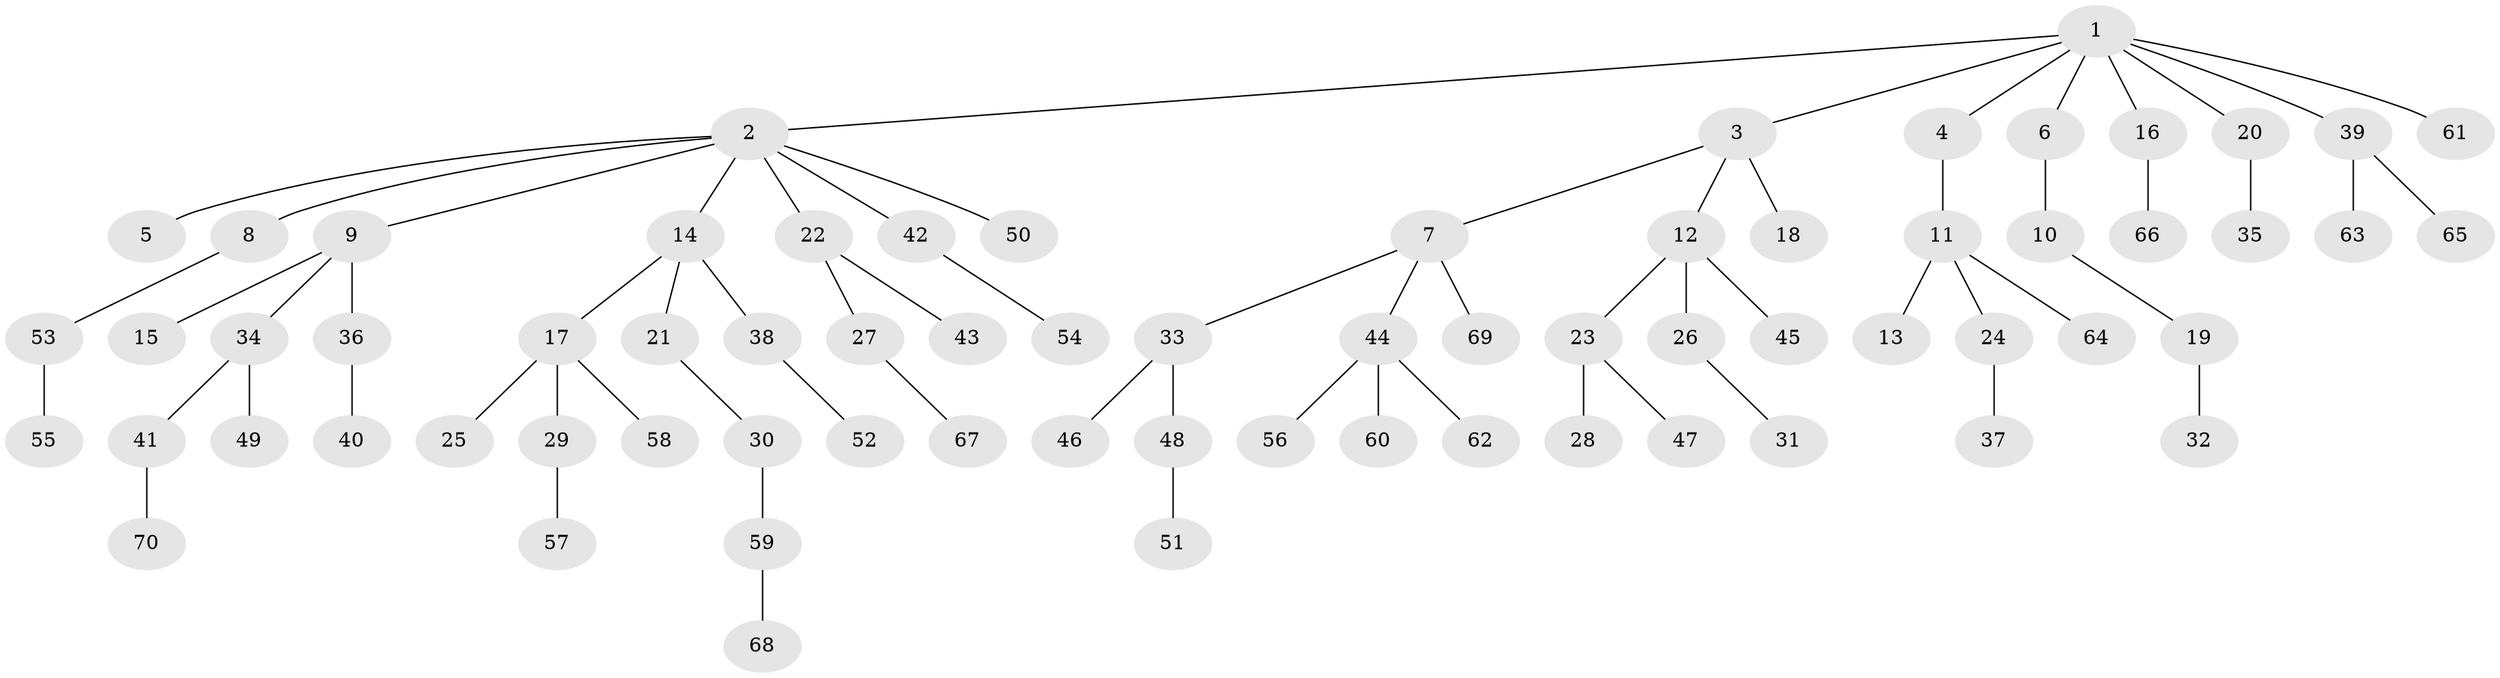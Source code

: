 // coarse degree distribution, {14: 0.02857142857142857, 6: 0.02857142857142857, 2: 0.14285714285714285, 1: 0.6857142857142857, 3: 0.05714285714285714, 4: 0.05714285714285714}
// Generated by graph-tools (version 1.1) at 2025/19/03/04/25 18:19:09]
// undirected, 70 vertices, 69 edges
graph export_dot {
graph [start="1"]
  node [color=gray90,style=filled];
  1;
  2;
  3;
  4;
  5;
  6;
  7;
  8;
  9;
  10;
  11;
  12;
  13;
  14;
  15;
  16;
  17;
  18;
  19;
  20;
  21;
  22;
  23;
  24;
  25;
  26;
  27;
  28;
  29;
  30;
  31;
  32;
  33;
  34;
  35;
  36;
  37;
  38;
  39;
  40;
  41;
  42;
  43;
  44;
  45;
  46;
  47;
  48;
  49;
  50;
  51;
  52;
  53;
  54;
  55;
  56;
  57;
  58;
  59;
  60;
  61;
  62;
  63;
  64;
  65;
  66;
  67;
  68;
  69;
  70;
  1 -- 2;
  1 -- 3;
  1 -- 4;
  1 -- 6;
  1 -- 16;
  1 -- 20;
  1 -- 39;
  1 -- 61;
  2 -- 5;
  2 -- 8;
  2 -- 9;
  2 -- 14;
  2 -- 22;
  2 -- 42;
  2 -- 50;
  3 -- 7;
  3 -- 12;
  3 -- 18;
  4 -- 11;
  6 -- 10;
  7 -- 33;
  7 -- 44;
  7 -- 69;
  8 -- 53;
  9 -- 15;
  9 -- 34;
  9 -- 36;
  10 -- 19;
  11 -- 13;
  11 -- 24;
  11 -- 64;
  12 -- 23;
  12 -- 26;
  12 -- 45;
  14 -- 17;
  14 -- 21;
  14 -- 38;
  16 -- 66;
  17 -- 25;
  17 -- 29;
  17 -- 58;
  19 -- 32;
  20 -- 35;
  21 -- 30;
  22 -- 27;
  22 -- 43;
  23 -- 28;
  23 -- 47;
  24 -- 37;
  26 -- 31;
  27 -- 67;
  29 -- 57;
  30 -- 59;
  33 -- 46;
  33 -- 48;
  34 -- 41;
  34 -- 49;
  36 -- 40;
  38 -- 52;
  39 -- 63;
  39 -- 65;
  41 -- 70;
  42 -- 54;
  44 -- 56;
  44 -- 60;
  44 -- 62;
  48 -- 51;
  53 -- 55;
  59 -- 68;
}
